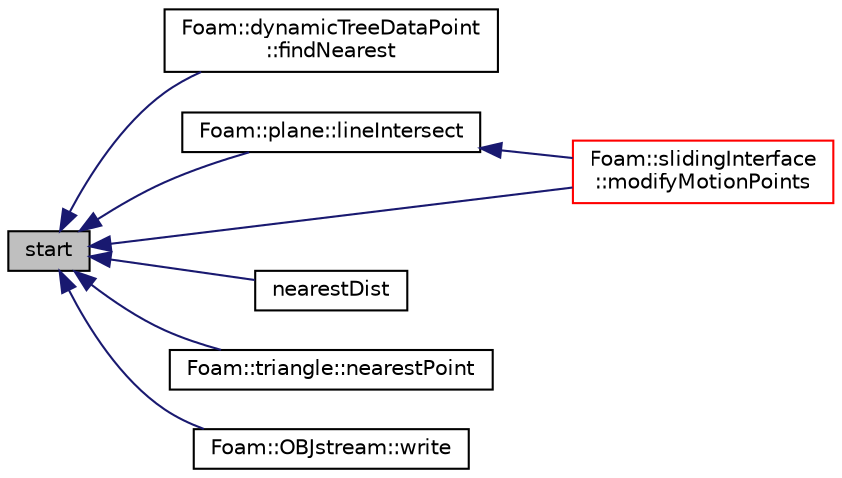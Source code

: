 digraph "start"
{
  bgcolor="transparent";
  edge [fontname="Helvetica",fontsize="10",labelfontname="Helvetica",labelfontsize="10"];
  node [fontname="Helvetica",fontsize="10",shape=record];
  rankdir="LR";
  Node1 [label="start",height=0.2,width=0.4,color="black", fillcolor="grey75", style="filled", fontcolor="black"];
  Node1 -> Node2 [dir="back",color="midnightblue",fontsize="10",style="solid",fontname="Helvetica"];
  Node2 [label="Foam::dynamicTreeDataPoint\l::findNearest",height=0.2,width=0.4,color="black",URL="$a00606.html#a7ebb53d83ad9d2d3558a657b46ad1ee9",tooltip="Calculates nearest (to line) point in shape. "];
  Node1 -> Node3 [dir="back",color="midnightblue",fontsize="10",style="solid",fontname="Helvetica"];
  Node3 [label="Foam::plane::lineIntersect",height=0.2,width=0.4,color="black",URL="$a01858.html#abdb8fa623314b95bcece87e9657447cd",tooltip="Return the cutting point between the plane and. "];
  Node3 -> Node4 [dir="back",color="midnightblue",fontsize="10",style="solid",fontname="Helvetica"];
  Node4 [label="Foam::slidingInterface\l::modifyMotionPoints",height=0.2,width=0.4,color="red",URL="$a02340.html#a4a962b56dd7cf30972c468258fa888e5",tooltip="Modify motion points to comply with the topological change. "];
  Node1 -> Node4 [dir="back",color="midnightblue",fontsize="10",style="solid",fontname="Helvetica"];
  Node1 -> Node5 [dir="back",color="midnightblue",fontsize="10",style="solid",fontname="Helvetica"];
  Node5 [label="nearestDist",height=0.2,width=0.4,color="black",URL="$a01329.html#a946d25c431b2db77bcc7c5e09e60fc87"];
  Node1 -> Node6 [dir="back",color="midnightblue",fontsize="10",style="solid",fontname="Helvetica"];
  Node6 [label="Foam::triangle::nearestPoint",height=0.2,width=0.4,color="black",URL="$a02679.html#a422f024721942d5e5195c68116fb29ea",tooltip="Return nearest point to line on triangle. Returns hit if. "];
  Node1 -> Node7 [dir="back",color="midnightblue",fontsize="10",style="solid",fontname="Helvetica"];
  Node7 [label="Foam::OBJstream::write",height=0.2,width=0.4,color="black",URL="$a01692.html#aab68004a500f142ad8668fb2eab9b74b",tooltip="Write line. "];
}
